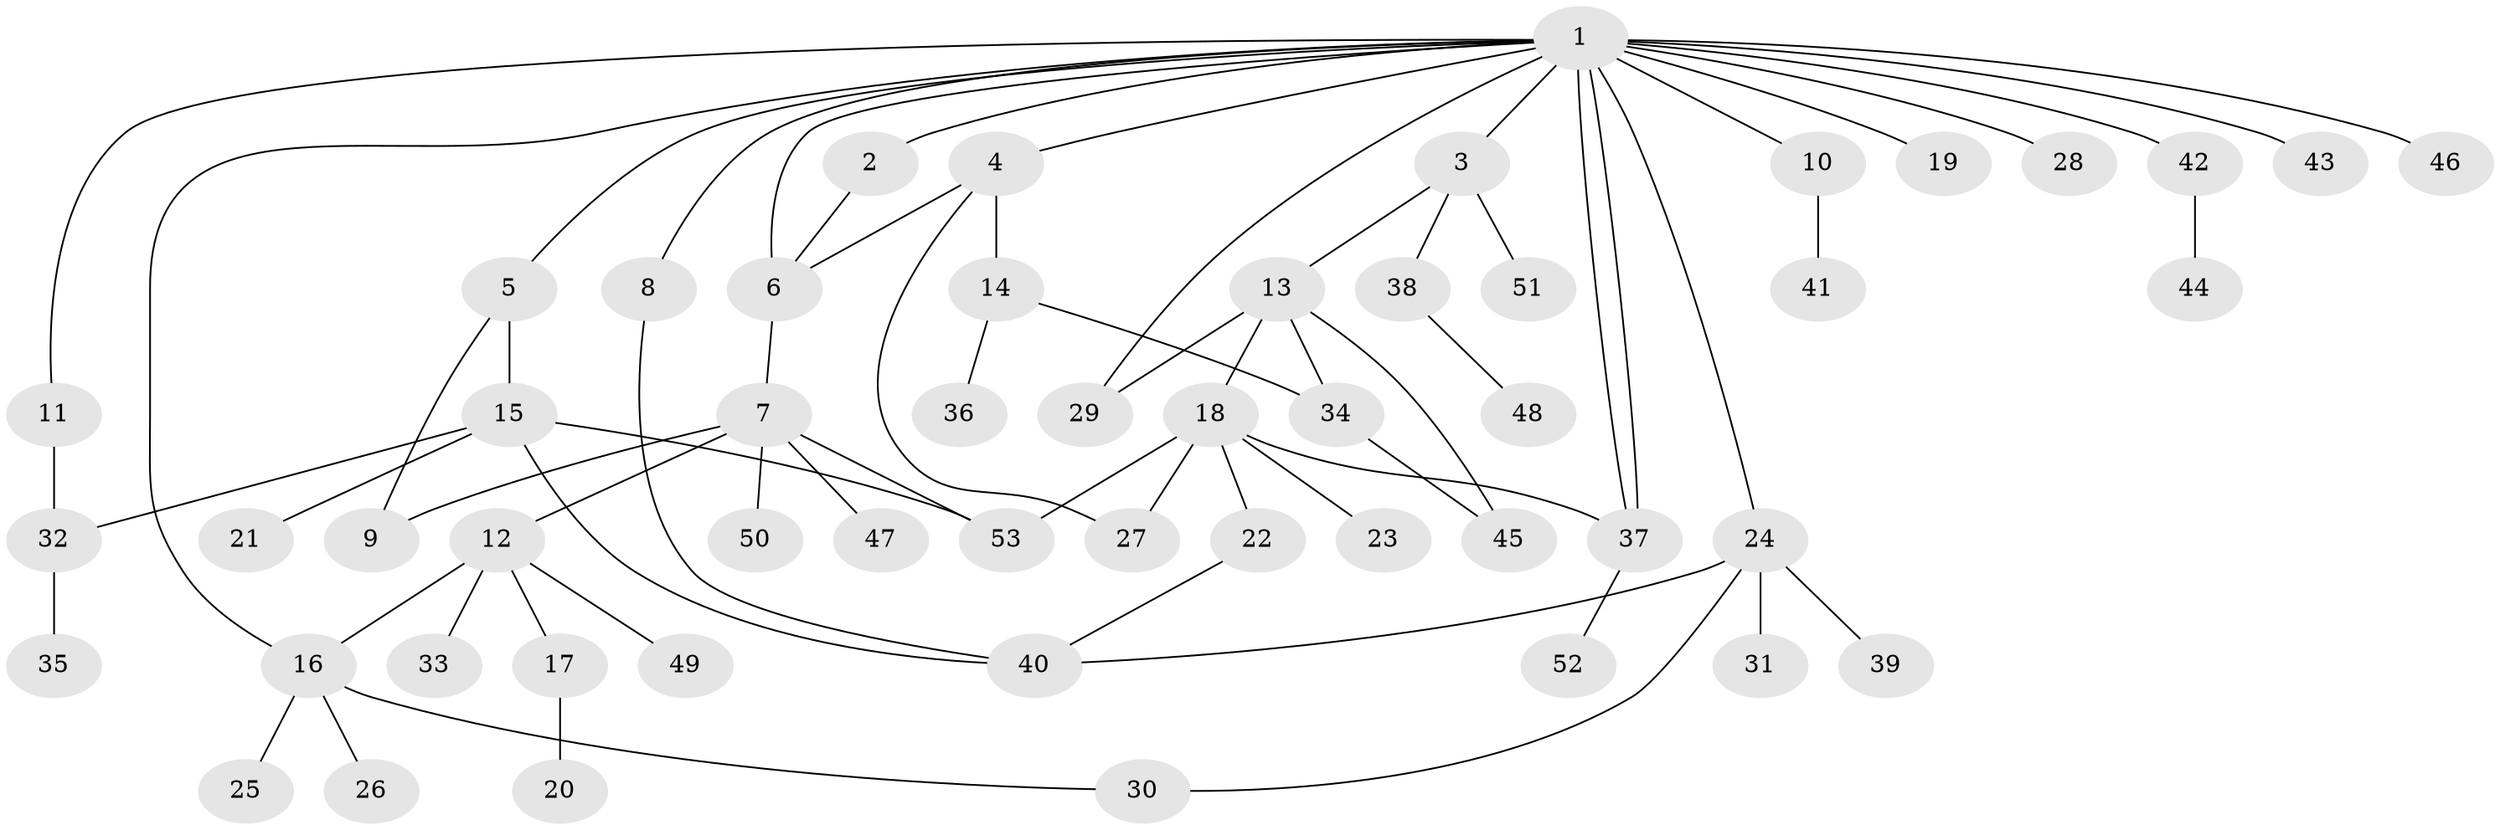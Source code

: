 // Generated by graph-tools (version 1.1) at 2025/49/03/09/25 03:49:51]
// undirected, 53 vertices, 69 edges
graph export_dot {
graph [start="1"]
  node [color=gray90,style=filled];
  1;
  2;
  3;
  4;
  5;
  6;
  7;
  8;
  9;
  10;
  11;
  12;
  13;
  14;
  15;
  16;
  17;
  18;
  19;
  20;
  21;
  22;
  23;
  24;
  25;
  26;
  27;
  28;
  29;
  30;
  31;
  32;
  33;
  34;
  35;
  36;
  37;
  38;
  39;
  40;
  41;
  42;
  43;
  44;
  45;
  46;
  47;
  48;
  49;
  50;
  51;
  52;
  53;
  1 -- 2;
  1 -- 3;
  1 -- 4;
  1 -- 5;
  1 -- 6;
  1 -- 8;
  1 -- 10;
  1 -- 11;
  1 -- 16;
  1 -- 19;
  1 -- 24;
  1 -- 28;
  1 -- 29;
  1 -- 37;
  1 -- 37;
  1 -- 42;
  1 -- 43;
  1 -- 46;
  2 -- 6;
  3 -- 13;
  3 -- 38;
  3 -- 51;
  4 -- 6;
  4 -- 14;
  4 -- 27;
  5 -- 9;
  5 -- 15;
  6 -- 7;
  7 -- 9;
  7 -- 12;
  7 -- 47;
  7 -- 50;
  7 -- 53;
  8 -- 40;
  10 -- 41;
  11 -- 32;
  12 -- 16;
  12 -- 17;
  12 -- 33;
  12 -- 49;
  13 -- 18;
  13 -- 29;
  13 -- 34;
  13 -- 45;
  14 -- 34;
  14 -- 36;
  15 -- 21;
  15 -- 32;
  15 -- 40;
  15 -- 53;
  16 -- 25;
  16 -- 26;
  16 -- 30;
  17 -- 20;
  18 -- 22;
  18 -- 23;
  18 -- 27;
  18 -- 37;
  18 -- 53;
  22 -- 40;
  24 -- 30;
  24 -- 31;
  24 -- 39;
  24 -- 40;
  32 -- 35;
  34 -- 45;
  37 -- 52;
  38 -- 48;
  42 -- 44;
}
